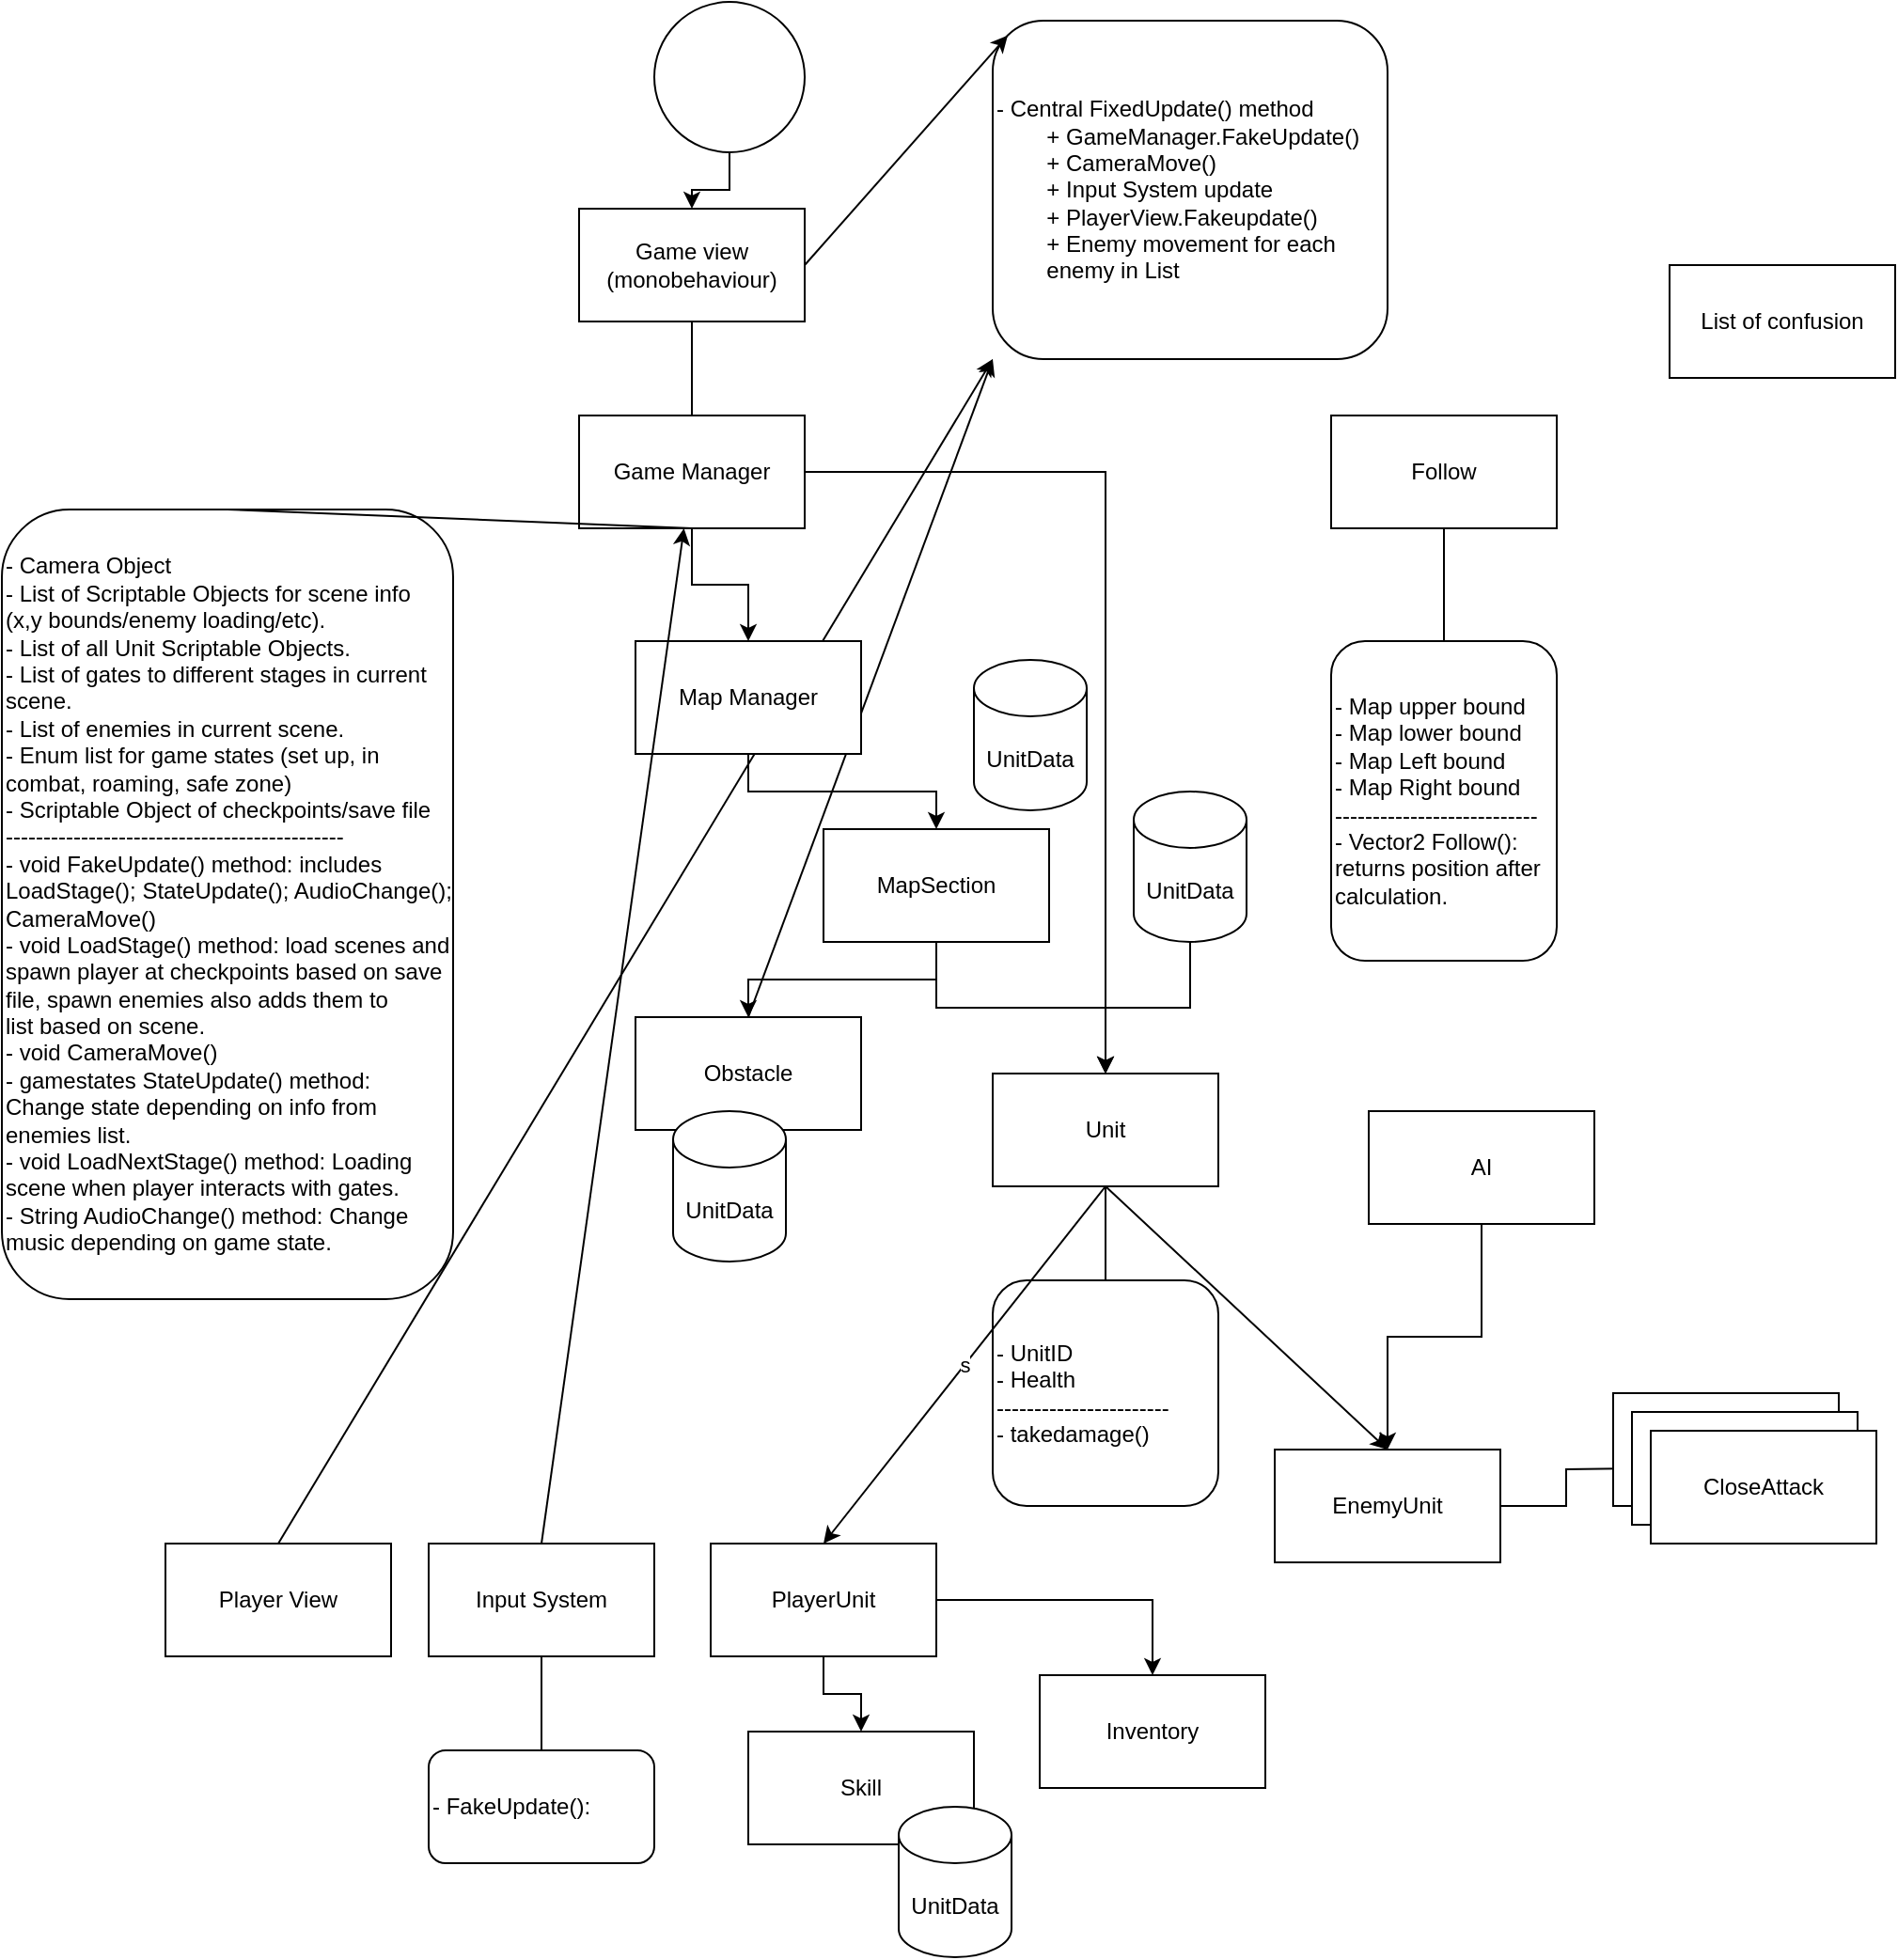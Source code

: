<mxfile version="24.6.4" type="github">
  <diagram name="Page-1" id="mTxW90itcaq0r1PfPk89">
    <mxGraphModel dx="1859" dy="1681" grid="1" gridSize="10" guides="1" tooltips="1" connect="1" arrows="1" fold="1" page="1" pageScale="1" pageWidth="850" pageHeight="1100" math="0" shadow="0">
      <root>
        <mxCell id="0" />
        <mxCell id="1" parent="0" />
        <mxCell id="hzWiF1sm6HmeUl0I48Hu-25" style="edgeStyle=orthogonalEdgeStyle;rounded=0;orthogonalLoop=1;jettySize=auto;html=1;" edge="1" parent="1" source="rR1IcOJ0TdtoFGJN7YsJ-1" target="hzWiF1sm6HmeUl0I48Hu-24">
          <mxGeometry relative="1" as="geometry" />
        </mxCell>
        <mxCell id="hzWiF1sm6HmeUl0I48Hu-28" style="edgeStyle=orthogonalEdgeStyle;rounded=0;orthogonalLoop=1;jettySize=auto;html=1;" edge="1" parent="1" source="rR1IcOJ0TdtoFGJN7YsJ-1" target="hzWiF1sm6HmeUl0I48Hu-6">
          <mxGeometry relative="1" as="geometry" />
        </mxCell>
        <mxCell id="rR1IcOJ0TdtoFGJN7YsJ-1" value="Game Manager" style="rounded=0;whiteSpace=wrap;html=1;" parent="1" vertex="1">
          <mxGeometry x="120" y="110" width="120" height="60" as="geometry" />
        </mxCell>
        <mxCell id="rR1IcOJ0TdtoFGJN7YsJ-4" value="&lt;div&gt;- Camera Object&lt;/div&gt;&lt;div&gt;- List of Scriptable Objects for scene info (x,y bounds/enemy loading/etc).&lt;/div&gt;&lt;div&gt;- List of all Unit Scriptable Objects.&lt;/div&gt;&lt;div&gt;- List of gates to different stages in current scene.&lt;/div&gt;&lt;div&gt;- List of enemies in current scene.&lt;br&gt;&lt;/div&gt;&lt;div&gt;- Enum list for game states (set up, in combat, roaming, safe zone)&lt;/div&gt;&lt;div&gt;- Scriptable Object of checkpoints/save file&lt;/div&gt;&lt;div&gt;---------------------------------------------&lt;/div&gt;&lt;div&gt;- void FakeUpdate() method: includes LoadStage(); StateUpdate(); AudioChange(); CameraMove()&lt;/div&gt;&lt;div&gt;- void LoadStage() method: load scenes and spawn player at checkpoints&amp;nbsp;&lt;span style=&quot;background-color: initial;&quot;&gt;based on save file&lt;/span&gt;&lt;span style=&quot;background-color: initial;&quot;&gt;, spawn enemies also adds them to list&amp;nbsp;&lt;/span&gt;&lt;span style=&quot;background-color: initial;&quot;&gt;based on scene&lt;/span&gt;&lt;span style=&quot;background-color: initial;&quot;&gt;.&lt;/span&gt;&lt;/div&gt;&lt;div&gt;&lt;span style=&quot;background-color: initial;&quot;&gt;- void CameraMove()&lt;/span&gt;&lt;/div&gt;&lt;div&gt;- gamestates StateUpdate() method: Change state depending on info from enemies list.&lt;/div&gt;&lt;div&gt;- void LoadNextStage() method: Loading scene when player interacts with gates.&lt;/div&gt;&lt;div&gt;- String AudioChange() method: Change music depending on game state.&lt;/div&gt;" style="rounded=1;whiteSpace=wrap;html=1;align=left;" parent="1" vertex="1">
          <mxGeometry x="-187" y="160" width="240" height="420" as="geometry" />
        </mxCell>
        <mxCell id="rR1IcOJ0TdtoFGJN7YsJ-5" value="" style="endArrow=none;html=1;rounded=0;exitX=0.5;exitY=0;exitDx=0;exitDy=0;entryX=0.5;entryY=1;entryDx=0;entryDy=0;" parent="1" source="rR1IcOJ0TdtoFGJN7YsJ-4" target="rR1IcOJ0TdtoFGJN7YsJ-1" edge="1">
          <mxGeometry width="50" height="50" relative="1" as="geometry">
            <mxPoint x="400" y="330" as="sourcePoint" />
            <mxPoint x="450" y="280" as="targetPoint" />
          </mxGeometry>
        </mxCell>
        <mxCell id="rR1IcOJ0TdtoFGJN7YsJ-6" value="Game view (monobehaviour)" style="rounded=0;whiteSpace=wrap;html=1;" parent="1" vertex="1">
          <mxGeometry x="120" width="120" height="60" as="geometry" />
        </mxCell>
        <mxCell id="rR1IcOJ0TdtoFGJN7YsJ-7" value="&lt;div&gt;- Central FixedUpdate() method&lt;/div&gt;&lt;div&gt;&lt;span style=&quot;white-space: pre;&quot;&gt;&#x9;&lt;/span&gt;+ GameManager.FakeUpdate()&lt;br&gt;&lt;/div&gt;&lt;div&gt;&lt;span style=&quot;white-space: pre;&quot;&gt;&#x9;&lt;/span&gt;+ CameraMove()&lt;br&gt;&lt;/div&gt;&lt;div&gt;&lt;span style=&quot;white-space: pre;&quot;&gt;&#x9;&lt;/span&gt;+ Input System update&lt;br&gt;&lt;/div&gt;&lt;div&gt;&lt;span style=&quot;white-space: pre;&quot;&gt;&#x9;&lt;/span&gt;+ PlayerView.Fakeupdate()&lt;br&gt;&lt;/div&gt;&lt;div&gt;&lt;span style=&quot;white-space: pre;&quot;&gt;&#x9;&lt;/span&gt;+ Enemy movement for each &lt;span style=&quot;white-space: pre;&quot;&gt;&#x9;&lt;/span&gt;enemy in List&lt;/div&gt;" style="rounded=1;whiteSpace=wrap;html=1;align=left;" parent="1" vertex="1">
          <mxGeometry x="340" y="-100" width="210" height="180" as="geometry" />
        </mxCell>
        <mxCell id="rR1IcOJ0TdtoFGJN7YsJ-8" value="" style="endArrow=none;html=1;rounded=0;exitX=0.5;exitY=1;exitDx=0;exitDy=0;entryX=0.5;entryY=0;entryDx=0;entryDy=0;" parent="1" source="rR1IcOJ0TdtoFGJN7YsJ-6" target="rR1IcOJ0TdtoFGJN7YsJ-1" edge="1">
          <mxGeometry width="50" height="50" relative="1" as="geometry">
            <mxPoint x="150" y="220" as="sourcePoint" />
            <mxPoint x="150" y="180" as="targetPoint" />
          </mxGeometry>
        </mxCell>
        <mxCell id="hzWiF1sm6HmeUl0I48Hu-1" value="List of confusion" style="rounded=0;whiteSpace=wrap;html=1;" vertex="1" parent="1">
          <mxGeometry x="700" y="30" width="120" height="60" as="geometry" />
        </mxCell>
        <mxCell id="hzWiF1sm6HmeUl0I48Hu-2" value="" style="endArrow=classic;html=1;rounded=0;exitX=1;exitY=0.5;exitDx=0;exitDy=0;entryX=0.038;entryY=0.044;entryDx=0;entryDy=0;entryPerimeter=0;" edge="1" parent="1" source="rR1IcOJ0TdtoFGJN7YsJ-6" target="rR1IcOJ0TdtoFGJN7YsJ-7">
          <mxGeometry width="50" height="50" relative="1" as="geometry">
            <mxPoint x="400" y="130" as="sourcePoint" />
            <mxPoint x="450" y="80" as="targetPoint" />
          </mxGeometry>
        </mxCell>
        <mxCell id="hzWiF1sm6HmeUl0I48Hu-3" value="Follow" style="rounded=0;whiteSpace=wrap;html=1;" vertex="1" parent="1">
          <mxGeometry x="520" y="110" width="120" height="60" as="geometry" />
        </mxCell>
        <mxCell id="hzWiF1sm6HmeUl0I48Hu-4" value="- Map upper bound&lt;div&gt;- Map lower bound&lt;/div&gt;&lt;div&gt;- Map Left bound&lt;/div&gt;&lt;div&gt;- Map Right bound&lt;/div&gt;&lt;div&gt;---------------------------&lt;/div&gt;&lt;div&gt;- Vector2 Follow(): returns position after calculation.&lt;/div&gt;" style="rounded=1;whiteSpace=wrap;html=1;align=left;" vertex="1" parent="1">
          <mxGeometry x="520" y="230" width="120" height="170" as="geometry" />
        </mxCell>
        <mxCell id="hzWiF1sm6HmeUl0I48Hu-5" value="" style="endArrow=none;html=1;rounded=0;exitX=0.5;exitY=0;exitDx=0;exitDy=0;entryX=0.5;entryY=1;entryDx=0;entryDy=0;" edge="1" parent="1" source="hzWiF1sm6HmeUl0I48Hu-4" target="hzWiF1sm6HmeUl0I48Hu-3">
          <mxGeometry width="50" height="50" relative="1" as="geometry">
            <mxPoint x="400" y="130" as="sourcePoint" />
            <mxPoint x="450" y="80" as="targetPoint" />
          </mxGeometry>
        </mxCell>
        <mxCell id="hzWiF1sm6HmeUl0I48Hu-6" value="Unit" style="rounded=0;whiteSpace=wrap;html=1;" vertex="1" parent="1">
          <mxGeometry x="340" y="460" width="120" height="60" as="geometry" />
        </mxCell>
        <mxCell id="hzWiF1sm6HmeUl0I48Hu-7" value="- UnitID&lt;div&gt;- Health&lt;/div&gt;&lt;div&gt;-----------------------&lt;/div&gt;&lt;div&gt;- takedamage()&lt;/div&gt;" style="rounded=1;whiteSpace=wrap;html=1;align=left;" vertex="1" parent="1">
          <mxGeometry x="340" y="570" width="120" height="120" as="geometry" />
        </mxCell>
        <mxCell id="hzWiF1sm6HmeUl0I48Hu-8" value="" style="endArrow=none;html=1;rounded=0;entryX=0.5;entryY=1;entryDx=0;entryDy=0;exitX=0.5;exitY=0;exitDx=0;exitDy=0;" edge="1" parent="1" source="hzWiF1sm6HmeUl0I48Hu-7" target="hzWiF1sm6HmeUl0I48Hu-6">
          <mxGeometry width="50" height="50" relative="1" as="geometry">
            <mxPoint x="400" y="630" as="sourcePoint" />
            <mxPoint x="450" y="580" as="targetPoint" />
          </mxGeometry>
        </mxCell>
        <mxCell id="hzWiF1sm6HmeUl0I48Hu-45" style="edgeStyle=orthogonalEdgeStyle;rounded=0;orthogonalLoop=1;jettySize=auto;html=1;" edge="1" parent="1" source="hzWiF1sm6HmeUl0I48Hu-9" target="hzWiF1sm6HmeUl0I48Hu-43">
          <mxGeometry relative="1" as="geometry" />
        </mxCell>
        <mxCell id="hzWiF1sm6HmeUl0I48Hu-46" style="edgeStyle=orthogonalEdgeStyle;rounded=0;orthogonalLoop=1;jettySize=auto;html=1;" edge="1" parent="1" source="hzWiF1sm6HmeUl0I48Hu-9" target="hzWiF1sm6HmeUl0I48Hu-44">
          <mxGeometry relative="1" as="geometry" />
        </mxCell>
        <mxCell id="hzWiF1sm6HmeUl0I48Hu-9" value="PlayerUnit" style="rounded=0;whiteSpace=wrap;html=1;" vertex="1" parent="1">
          <mxGeometry x="190" y="710" width="120" height="60" as="geometry" />
        </mxCell>
        <mxCell id="hzWiF1sm6HmeUl0I48Hu-10" value="s" style="endArrow=classic;html=1;rounded=0;exitX=0.5;exitY=1;exitDx=0;exitDy=0;entryX=0.5;entryY=0;entryDx=0;entryDy=0;" edge="1" parent="1" source="hzWiF1sm6HmeUl0I48Hu-6" target="hzWiF1sm6HmeUl0I48Hu-9">
          <mxGeometry width="50" height="50" relative="1" as="geometry">
            <mxPoint x="400" y="660" as="sourcePoint" />
            <mxPoint x="450" y="610" as="targetPoint" />
          </mxGeometry>
        </mxCell>
        <mxCell id="hzWiF1sm6HmeUl0I48Hu-35" style="edgeStyle=orthogonalEdgeStyle;rounded=0;orthogonalLoop=1;jettySize=auto;html=1;" edge="1" parent="1" source="hzWiF1sm6HmeUl0I48Hu-13">
          <mxGeometry relative="1" as="geometry">
            <mxPoint x="680" y="670" as="targetPoint" />
          </mxGeometry>
        </mxCell>
        <mxCell id="hzWiF1sm6HmeUl0I48Hu-13" value="EnemyUnit" style="rounded=0;whiteSpace=wrap;html=1;" vertex="1" parent="1">
          <mxGeometry x="490" y="660" width="120" height="60" as="geometry" />
        </mxCell>
        <mxCell id="hzWiF1sm6HmeUl0I48Hu-14" value="" style="endArrow=classic;html=1;rounded=0;exitX=0.5;exitY=1;exitDx=0;exitDy=0;entryX=0.5;entryY=0;entryDx=0;entryDy=0;" edge="1" parent="1" source="hzWiF1sm6HmeUl0I48Hu-6" target="hzWiF1sm6HmeUl0I48Hu-13">
          <mxGeometry width="50" height="50" relative="1" as="geometry">
            <mxPoint x="380" y="650" as="sourcePoint" />
            <mxPoint x="430" y="600" as="targetPoint" />
          </mxGeometry>
        </mxCell>
        <mxCell id="hzWiF1sm6HmeUl0I48Hu-16" value="Player View" style="rounded=0;whiteSpace=wrap;html=1;" vertex="1" parent="1">
          <mxGeometry x="-100" y="710" width="120" height="60" as="geometry" />
        </mxCell>
        <mxCell id="hzWiF1sm6HmeUl0I48Hu-17" value="Input System" style="rounded=0;whiteSpace=wrap;html=1;" vertex="1" parent="1">
          <mxGeometry x="40" y="710" width="120" height="60" as="geometry" />
        </mxCell>
        <mxCell id="hzWiF1sm6HmeUl0I48Hu-18" value="" style="endArrow=classic;html=1;rounded=0;exitX=0.5;exitY=0;exitDx=0;exitDy=0;entryX=0;entryY=1;entryDx=0;entryDy=0;" edge="1" parent="1" source="hzWiF1sm6HmeUl0I48Hu-26" target="rR1IcOJ0TdtoFGJN7YsJ-7">
          <mxGeometry width="50" height="50" relative="1" as="geometry">
            <mxPoint x="170" y="530" as="sourcePoint" />
            <mxPoint x="220" y="480" as="targetPoint" />
          </mxGeometry>
        </mxCell>
        <mxCell id="hzWiF1sm6HmeUl0I48Hu-19" value="" style="endArrow=classic;html=1;rounded=0;exitX=0.5;exitY=0;exitDx=0;exitDy=0;entryX=0;entryY=1;entryDx=0;entryDy=0;" edge="1" parent="1" source="hzWiF1sm6HmeUl0I48Hu-16" target="rR1IcOJ0TdtoFGJN7YsJ-7">
          <mxGeometry width="50" height="50" relative="1" as="geometry">
            <mxPoint x="190" y="520" as="sourcePoint" />
            <mxPoint x="240" y="470" as="targetPoint" />
          </mxGeometry>
        </mxCell>
        <mxCell id="hzWiF1sm6HmeUl0I48Hu-20" value="- FakeUpdate():&amp;nbsp;" style="rounded=1;whiteSpace=wrap;html=1;align=left;" vertex="1" parent="1">
          <mxGeometry x="40" y="820" width="120" height="60" as="geometry" />
        </mxCell>
        <mxCell id="hzWiF1sm6HmeUl0I48Hu-21" value="" style="endArrow=none;html=1;rounded=0;exitX=0.5;exitY=0;exitDx=0;exitDy=0;entryX=0.5;entryY=1;entryDx=0;entryDy=0;" edge="1" parent="1" source="hzWiF1sm6HmeUl0I48Hu-20" target="hzWiF1sm6HmeUl0I48Hu-17">
          <mxGeometry width="50" height="50" relative="1" as="geometry">
            <mxPoint x="190" y="820" as="sourcePoint" />
            <mxPoint x="240" y="770" as="targetPoint" />
          </mxGeometry>
        </mxCell>
        <mxCell id="hzWiF1sm6HmeUl0I48Hu-23" style="edgeStyle=orthogonalEdgeStyle;rounded=0;orthogonalLoop=1;jettySize=auto;html=1;" edge="1" parent="1" source="hzWiF1sm6HmeUl0I48Hu-22" target="rR1IcOJ0TdtoFGJN7YsJ-6">
          <mxGeometry relative="1" as="geometry" />
        </mxCell>
        <mxCell id="hzWiF1sm6HmeUl0I48Hu-22" value="" style="ellipse;whiteSpace=wrap;html=1;" vertex="1" parent="1">
          <mxGeometry x="160" y="-110" width="80" height="80" as="geometry" />
        </mxCell>
        <mxCell id="hzWiF1sm6HmeUl0I48Hu-27" style="edgeStyle=orthogonalEdgeStyle;rounded=0;orthogonalLoop=1;jettySize=auto;html=1;exitX=0.5;exitY=1;exitDx=0;exitDy=0;" edge="1" parent="1" source="hzWiF1sm6HmeUl0I48Hu-30" target="hzWiF1sm6HmeUl0I48Hu-26">
          <mxGeometry relative="1" as="geometry" />
        </mxCell>
        <mxCell id="hzWiF1sm6HmeUl0I48Hu-29" style="edgeStyle=orthogonalEdgeStyle;rounded=0;orthogonalLoop=1;jettySize=auto;html=1;" edge="1" parent="1" source="hzWiF1sm6HmeUl0I48Hu-24" target="hzWiF1sm6HmeUl0I48Hu-30">
          <mxGeometry relative="1" as="geometry">
            <mxPoint x="320" y="310" as="targetPoint" />
          </mxGeometry>
        </mxCell>
        <mxCell id="hzWiF1sm6HmeUl0I48Hu-24" value="Map Manager" style="rounded=0;whiteSpace=wrap;html=1;" vertex="1" parent="1">
          <mxGeometry x="150" y="230" width="120" height="60" as="geometry" />
        </mxCell>
        <mxCell id="hzWiF1sm6HmeUl0I48Hu-32" style="edgeStyle=orthogonalEdgeStyle;rounded=0;orthogonalLoop=1;jettySize=auto;html=1;" edge="1" parent="1" source="hzWiF1sm6HmeUl0I48Hu-30" target="hzWiF1sm6HmeUl0I48Hu-6">
          <mxGeometry relative="1" as="geometry" />
        </mxCell>
        <mxCell id="hzWiF1sm6HmeUl0I48Hu-30" value="MapSection" style="rounded=0;whiteSpace=wrap;html=1;" vertex="1" parent="1">
          <mxGeometry x="250" y="330" width="120" height="60" as="geometry" />
        </mxCell>
        <mxCell id="hzWiF1sm6HmeUl0I48Hu-31" value="" style="endArrow=classic;html=1;rounded=0;exitX=0.5;exitY=0;exitDx=0;exitDy=0;" edge="1" parent="1" source="hzWiF1sm6HmeUl0I48Hu-17" target="rR1IcOJ0TdtoFGJN7YsJ-1">
          <mxGeometry width="50" height="50" relative="1" as="geometry">
            <mxPoint x="100" y="710" as="sourcePoint" />
            <mxPoint x="340" y="80" as="targetPoint" />
          </mxGeometry>
        </mxCell>
        <mxCell id="hzWiF1sm6HmeUl0I48Hu-26" value="Obstacle" style="rounded=0;whiteSpace=wrap;html=1;" vertex="1" parent="1">
          <mxGeometry x="150" y="430" width="120" height="60" as="geometry" />
        </mxCell>
        <mxCell id="hzWiF1sm6HmeUl0I48Hu-34" style="edgeStyle=orthogonalEdgeStyle;rounded=0;orthogonalLoop=1;jettySize=auto;html=1;" edge="1" parent="1" source="hzWiF1sm6HmeUl0I48Hu-33" target="hzWiF1sm6HmeUl0I48Hu-13">
          <mxGeometry relative="1" as="geometry" />
        </mxCell>
        <mxCell id="hzWiF1sm6HmeUl0I48Hu-33" value="AI" style="rounded=0;whiteSpace=wrap;html=1;" vertex="1" parent="1">
          <mxGeometry x="540" y="480" width="120" height="60" as="geometry" />
        </mxCell>
        <mxCell id="hzWiF1sm6HmeUl0I48Hu-36" value="EnemyUnit" style="rounded=0;whiteSpace=wrap;html=1;" vertex="1" parent="1">
          <mxGeometry x="670" y="630" width="120" height="60" as="geometry" />
        </mxCell>
        <mxCell id="hzWiF1sm6HmeUl0I48Hu-37" value="EnemyUnit" style="rounded=0;whiteSpace=wrap;html=1;" vertex="1" parent="1">
          <mxGeometry x="680" y="640" width="120" height="60" as="geometry" />
        </mxCell>
        <mxCell id="hzWiF1sm6HmeUl0I48Hu-38" value="CloseAttack" style="rounded=0;whiteSpace=wrap;html=1;" vertex="1" parent="1">
          <mxGeometry x="690" y="650" width="120" height="60" as="geometry" />
        </mxCell>
        <mxCell id="hzWiF1sm6HmeUl0I48Hu-40" style="edgeStyle=orthogonalEdgeStyle;rounded=0;orthogonalLoop=1;jettySize=auto;html=1;" edge="1" parent="1" source="hzWiF1sm6HmeUl0I48Hu-39" target="hzWiF1sm6HmeUl0I48Hu-6">
          <mxGeometry relative="1" as="geometry" />
        </mxCell>
        <mxCell id="hzWiF1sm6HmeUl0I48Hu-39" value="UnitData" style="shape=cylinder3;whiteSpace=wrap;html=1;boundedLbl=1;backgroundOutline=1;size=15;" vertex="1" parent="1">
          <mxGeometry x="415" y="310" width="60" height="80" as="geometry" />
        </mxCell>
        <mxCell id="hzWiF1sm6HmeUl0I48Hu-41" value="UnitData" style="shape=cylinder3;whiteSpace=wrap;html=1;boundedLbl=1;backgroundOutline=1;size=15;" vertex="1" parent="1">
          <mxGeometry x="170" y="480" width="60" height="80" as="geometry" />
        </mxCell>
        <mxCell id="hzWiF1sm6HmeUl0I48Hu-42" value="UnitData" style="shape=cylinder3;whiteSpace=wrap;html=1;boundedLbl=1;backgroundOutline=1;size=15;" vertex="1" parent="1">
          <mxGeometry x="330" y="240" width="60" height="80" as="geometry" />
        </mxCell>
        <mxCell id="hzWiF1sm6HmeUl0I48Hu-43" value="Skill" style="rounded=0;whiteSpace=wrap;html=1;" vertex="1" parent="1">
          <mxGeometry x="210" y="810" width="120" height="60" as="geometry" />
        </mxCell>
        <mxCell id="hzWiF1sm6HmeUl0I48Hu-44" value="Inventory" style="rounded=0;whiteSpace=wrap;html=1;" vertex="1" parent="1">
          <mxGeometry x="365" y="780" width="120" height="60" as="geometry" />
        </mxCell>
        <mxCell id="hzWiF1sm6HmeUl0I48Hu-47" value="UnitData" style="shape=cylinder3;whiteSpace=wrap;html=1;boundedLbl=1;backgroundOutline=1;size=15;" vertex="1" parent="1">
          <mxGeometry x="290" y="850" width="60" height="80" as="geometry" />
        </mxCell>
      </root>
    </mxGraphModel>
  </diagram>
</mxfile>

